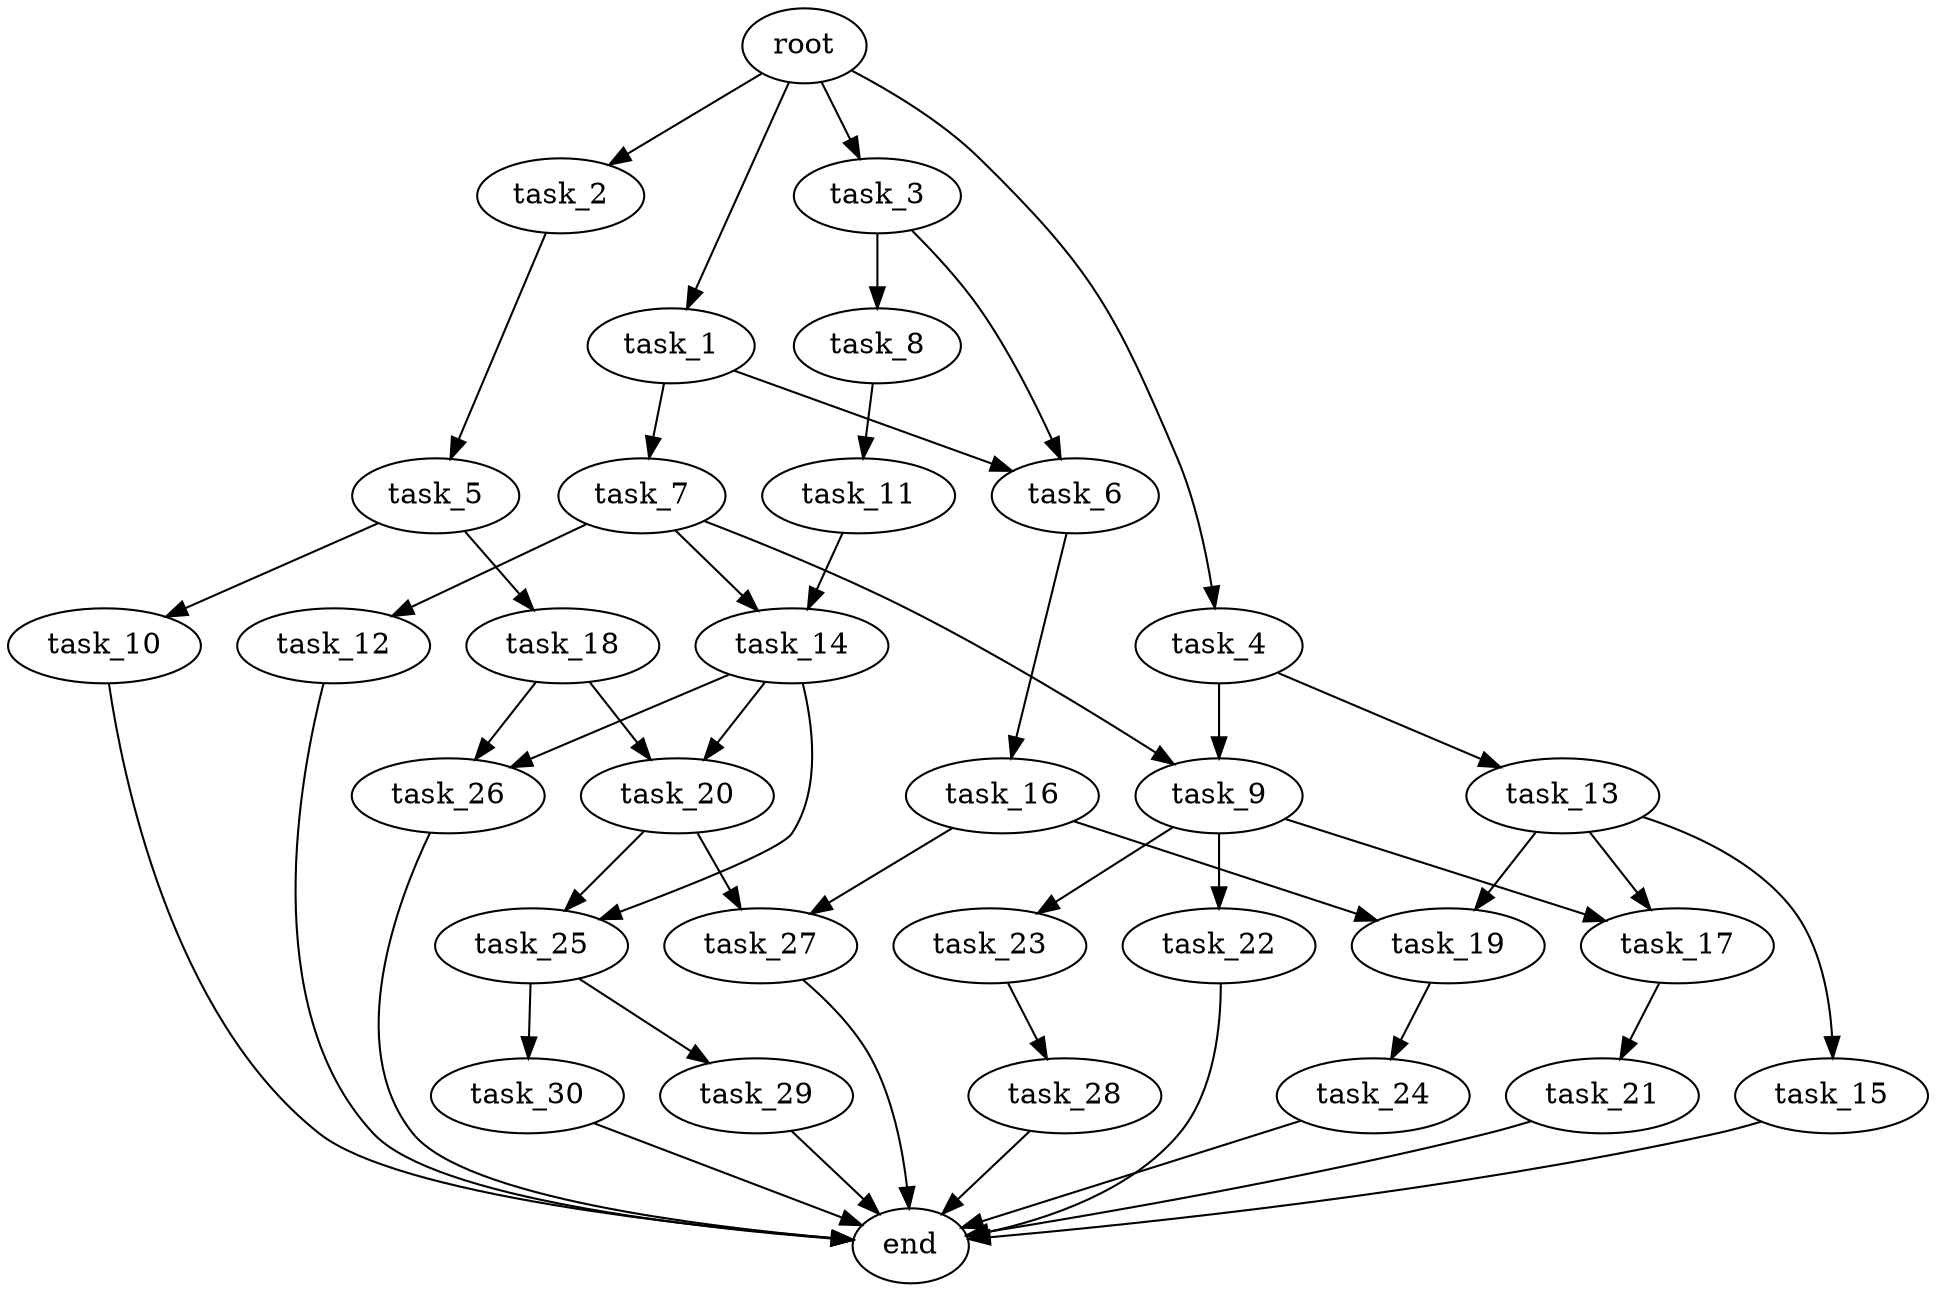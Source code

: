 digraph G {
  root [size="0.000000e+00"];
  task_1 [size="4.585034e+10"];
  task_2 [size="6.641774e+10"];
  task_3 [size="3.582869e+10"];
  task_4 [size="6.342435e+09"];
  task_5 [size="5.344710e+10"];
  task_6 [size="2.179082e+10"];
  task_7 [size="4.297001e+10"];
  task_8 [size="2.119303e+10"];
  task_9 [size="2.686100e+10"];
  task_10 [size="8.283608e+10"];
  task_11 [size="3.378214e+10"];
  task_12 [size="5.779758e+10"];
  task_13 [size="5.661855e+10"];
  task_14 [size="4.853894e+10"];
  task_15 [size="3.438052e+10"];
  task_16 [size="6.825837e+10"];
  task_17 [size="4.850442e+09"];
  task_18 [size="9.966478e+09"];
  task_19 [size="7.839114e+10"];
  task_20 [size="4.596358e+10"];
  task_21 [size="1.243248e+10"];
  task_22 [size="8.576658e+10"];
  task_23 [size="4.413418e+10"];
  task_24 [size="7.758639e+07"];
  task_25 [size="9.580360e+10"];
  task_26 [size="2.023980e+10"];
  task_27 [size="6.886230e+10"];
  task_28 [size="1.319999e+10"];
  task_29 [size="6.500322e+10"];
  task_30 [size="1.590616e+10"];
  end [size="0.000000e+00"];

  root -> task_1 [size="1.000000e-12"];
  root -> task_2 [size="1.000000e-12"];
  root -> task_3 [size="1.000000e-12"];
  root -> task_4 [size="1.000000e-12"];
  task_1 -> task_6 [size="1.089541e+08"];
  task_1 -> task_7 [size="4.297001e+08"];
  task_2 -> task_5 [size="5.344710e+08"];
  task_3 -> task_6 [size="1.089541e+08"];
  task_3 -> task_8 [size="2.119303e+08"];
  task_4 -> task_9 [size="1.343050e+08"];
  task_4 -> task_13 [size="5.661855e+08"];
  task_5 -> task_10 [size="8.283608e+08"];
  task_5 -> task_18 [size="9.966478e+07"];
  task_6 -> task_16 [size="6.825837e+08"];
  task_7 -> task_9 [size="1.343050e+08"];
  task_7 -> task_12 [size="5.779758e+08"];
  task_7 -> task_14 [size="2.426947e+08"];
  task_8 -> task_11 [size="3.378214e+08"];
  task_9 -> task_17 [size="2.425221e+07"];
  task_9 -> task_22 [size="8.576658e+08"];
  task_9 -> task_23 [size="4.413418e+08"];
  task_10 -> end [size="1.000000e-12"];
  task_11 -> task_14 [size="2.426947e+08"];
  task_12 -> end [size="1.000000e-12"];
  task_13 -> task_15 [size="3.438052e+08"];
  task_13 -> task_17 [size="2.425221e+07"];
  task_13 -> task_19 [size="3.919557e+08"];
  task_14 -> task_20 [size="2.298179e+08"];
  task_14 -> task_25 [size="4.790180e+08"];
  task_14 -> task_26 [size="1.011990e+08"];
  task_15 -> end [size="1.000000e-12"];
  task_16 -> task_19 [size="3.919557e+08"];
  task_16 -> task_27 [size="3.443115e+08"];
  task_17 -> task_21 [size="1.243248e+08"];
  task_18 -> task_20 [size="2.298179e+08"];
  task_18 -> task_26 [size="1.011990e+08"];
  task_19 -> task_24 [size="7.758639e+05"];
  task_20 -> task_25 [size="4.790180e+08"];
  task_20 -> task_27 [size="3.443115e+08"];
  task_21 -> end [size="1.000000e-12"];
  task_22 -> end [size="1.000000e-12"];
  task_23 -> task_28 [size="1.319999e+08"];
  task_24 -> end [size="1.000000e-12"];
  task_25 -> task_29 [size="6.500322e+08"];
  task_25 -> task_30 [size="1.590616e+08"];
  task_26 -> end [size="1.000000e-12"];
  task_27 -> end [size="1.000000e-12"];
  task_28 -> end [size="1.000000e-12"];
  task_29 -> end [size="1.000000e-12"];
  task_30 -> end [size="1.000000e-12"];
}
